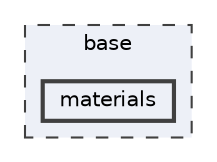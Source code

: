 digraph "base/materials"
{
 // LATEX_PDF_SIZE
  bgcolor="transparent";
  edge [fontname=Helvetica,fontsize=10,labelfontname=Helvetica,labelfontsize=10];
  node [fontname=Helvetica,fontsize=10,shape=box,height=0.2,width=0.4];
  compound=true
  subgraph clusterdir_e914ee4d4a44400f1fdb170cb4ead18a {
    graph [ bgcolor="#edf0f7", pencolor="grey25", label="base", fontname=Helvetica,fontsize=10 style="filled,dashed", URL="dir_e914ee4d4a44400f1fdb170cb4ead18a.html",tooltip=""]
  dir_48fc4e1c19c8b6650899c1f3a3ce9e57 [label="materials", fillcolor="#edf0f7", color="grey25", style="filled,bold", URL="dir_48fc4e1c19c8b6650899c1f3a3ce9e57.html",tooltip=""];
  }
}
